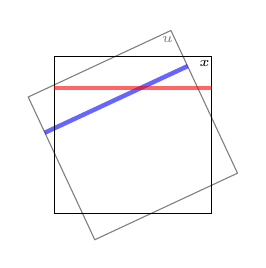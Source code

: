 \begin{tikzpicture}
    \begin{scope}[rotate=25]
        % sensor in u plane
        \draw[gray] (1,1) -- (1,-1) -- (-1,-1) -- (-1,1) -- (1,1);
        % the hitting strip
        \draw[blue,ultra thick,opacity=0.6] (-1,0.5) -- (1,0.5);

        \node[text=gray] at (0.91,0.91) {\tiny $u$};
    \end{scope}

    % sensor in x plane
    \draw[black] (1,1) -- (1,-1) -- (-1,-1) -- (-1,1) -- (1,1);
    % the hitting strip
    \draw[red,ultra thick,opacity=0.6] (-1,0.6) -- (1,0.6);

    \node[text=black] at (0.91,0.91) {\tiny $x$};
\end{tikzpicture}
